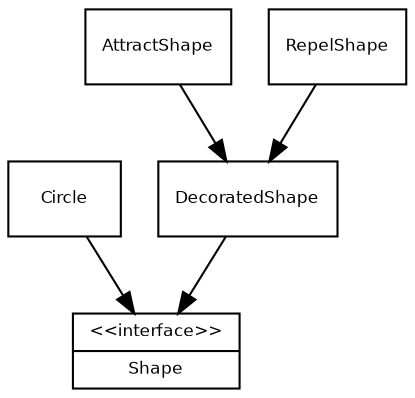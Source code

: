 digraph G {
        fontname = "Bitstream Vera Sans"
        fontsize = 8

        node [
                group = a
                fontname = "Bitstream Vera Sans"
                fontsize = 8
                shape = "record"
        ]


        edge [
                fontname = "Bitstream Vera Sans"
                fontsize = 8
        ]

        Shape [
                label = "{\<\<interface\>\>|Shape}"
        ]
        Circle [
                label = "{Circle}"
        ]
        DecoratedShape [
                label = "{DecoratedShape}"
        ]
        
        AttractShape [
                label = "{AttractShape}"
        ]

        RepelShape [
                label = "{RepelShape}"
        ]


        Circle -> Shape
        DecoratedShape -> Shape
        AttractShape -> DecoratedShape
        RepelShape -> DecoratedShape

        edge [
                arrowhead = "none"

                headlabel = "0..*"
                taillabel = "1"
        ]

}